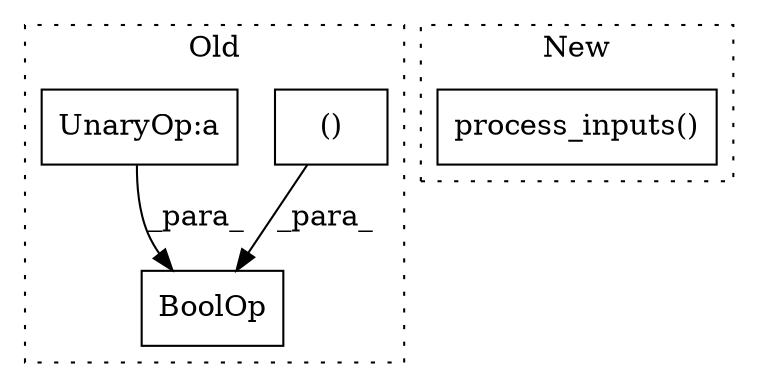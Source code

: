 digraph G {
subgraph cluster0 {
1 [label="()" a="54" s="15249" l="19" shape="box"];
3 [label="BoolOp" a="72" s="15230" l="60" shape="box"];
4 [label="UnaryOp:a" a="61" s="15275" l="3" shape="box"];
label = "Old";
style="dotted";
}
subgraph cluster1 {
2 [label="process_inputs()" a="75" s="15527,15570" l="20,1" shape="box"];
label = "New";
style="dotted";
}
1 -> 3 [label="_para_"];
4 -> 3 [label="_para_"];
}